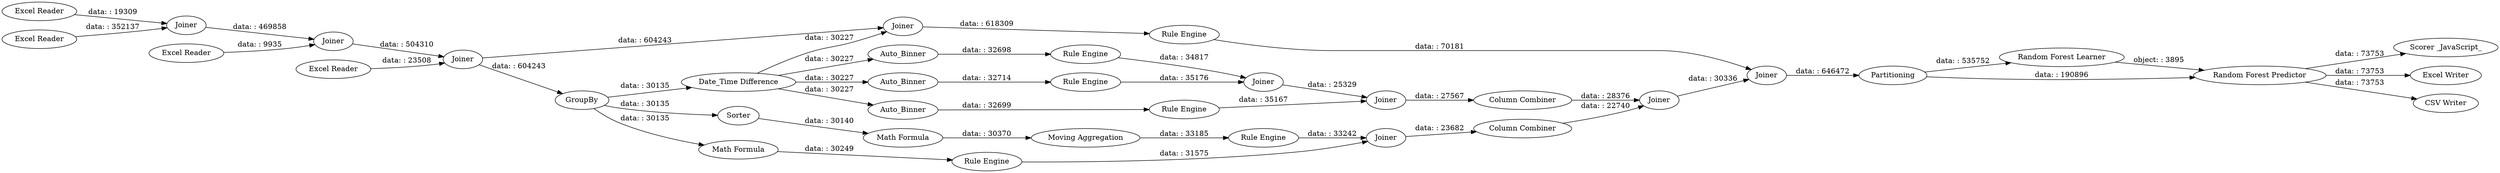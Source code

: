 digraph {
	"-4044962926952588216_8" [label=Joiner]
	"-4044962926952588216_110" [label="Rule Engine"]
	"-4044962926952588216_126" [label="Rule Engine"]
	"-4044962926952588216_135" [label=Joiner]
	"-4044962926952588216_137" [label="Random Forest Learner"]
	"-4044962926952588216_7" [label=Joiner]
	"-4044962926952588216_105" [label="Scorer _JavaScript_"]
	"-4044962926952588216_114" [label="Math Formula"]
	"-4044962926952588216_102" [label="Excel Writer"]
	"-4044962926952588216_121" [label="Rule Engine"]
	"-4044962926952588216_129" [label=Joiner]
	"-4044962926952588216_116" [label="Rule Engine"]
	"-4044962926952588216_133" [label=Joiner]
	"-4044962926952588216_132" [label="Column Combiner"]
	"-4044962926952588216_130" [label=Joiner]
	"-4044962926952588216_3" [label="Excel Reader"]
	"-4044962926952588216_120" [label=Joiner]
	"-4044962926952588216_134" [label=Joiner]
	"-4044962926952588216_107" [label=Sorter]
	"-4044962926952588216_2" [label="Excel Reader"]
	"-4044962926952588216_138" [label="Random Forest Predictor"]
	"-4044962926952588216_125" [label=Auto_Binner]
	"-4044962926952588216_9" [label=Partitioning]
	"-4044962926952588216_5" [label="Excel Reader"]
	"-4044962926952588216_122" [label="Date_Time Difference"]
	"-4044962926952588216_108" [label="Math Formula"]
	"-4044962926952588216_131" [label="Column Combiner"]
	"-4044962926952588216_106" [label=GroupBy]
	"-4044962926952588216_6" [label=Joiner]
	"-4044962926952588216_109" [label="Moving Aggregation"]
	"-4044962926952588216_124" [label=Auto_Binner]
	"-4044962926952588216_127" [label="Rule Engine"]
	"-4044962926952588216_101" [label="CSV Writer"]
	"-4044962926952588216_128" [label="Rule Engine"]
	"-4044962926952588216_123" [label=Auto_Binner]
	"-4044962926952588216_4" [label="Excel Reader"]
	"-4044962926952588216_122" -> "-4044962926952588216_123" [label="data: : 30227"]
	"-4044962926952588216_125" -> "-4044962926952588216_128" [label="data: : 32714"]
	"-4044962926952588216_123" -> "-4044962926952588216_126" [label="data: : 32699"]
	"-4044962926952588216_108" -> "-4044962926952588216_109" [label="data: : 30370"]
	"-4044962926952588216_138" -> "-4044962926952588216_101" [label="data: : 73753"]
	"-4044962926952588216_122" -> "-4044962926952588216_124" [label="data: : 30227"]
	"-4044962926952588216_135" -> "-4044962926952588216_9" [label="data: : 646472"]
	"-4044962926952588216_110" -> "-4044962926952588216_133" [label="data: : 33242"]
	"-4044962926952588216_9" -> "-4044962926952588216_137" [label="data: : 535752"]
	"-4044962926952588216_138" -> "-4044962926952588216_102" [label="data: : 73753"]
	"-4044962926952588216_7" -> "-4044962926952588216_8" [label="data: : 504310"]
	"-4044962926952588216_3" -> "-4044962926952588216_6" [label="data: : 19309"]
	"-4044962926952588216_127" -> "-4044962926952588216_129" [label="data: : 34817"]
	"-4044962926952588216_107" -> "-4044962926952588216_108" [label="data: : 30140"]
	"-4044962926952588216_129" -> "-4044962926952588216_130" [label="data: : 25329"]
	"-4044962926952588216_9" -> "-4044962926952588216_138" [label="data: : 190896"]
	"-4044962926952588216_124" -> "-4044962926952588216_127" [label="data: : 32698"]
	"-4044962926952588216_106" -> "-4044962926952588216_122" [label="data: : 30135"]
	"-4044962926952588216_138" -> "-4044962926952588216_105" [label="data: : 73753"]
	"-4044962926952588216_120" -> "-4044962926952588216_121" [label="data: : 618309"]
	"-4044962926952588216_4" -> "-4044962926952588216_7" [label="data: : 9935"]
	"-4044962926952588216_106" -> "-4044962926952588216_114" [label="data: : 30135"]
	"-4044962926952588216_5" -> "-4044962926952588216_8" [label="data: : 23508"]
	"-4044962926952588216_106" -> "-4044962926952588216_107" [label="data: : 30135"]
	"-4044962926952588216_8" -> "-4044962926952588216_120" [label="data: : 604243"]
	"-4044962926952588216_109" -> "-4044962926952588216_110" [label="data: : 33185"]
	"-4044962926952588216_114" -> "-4044962926952588216_116" [label="data: : 30249"]
	"-4044962926952588216_116" -> "-4044962926952588216_133" [label="data: : 31575"]
	"-4044962926952588216_133" -> "-4044962926952588216_132" [label="data: : 23682"]
	"-4044962926952588216_137" -> "-4044962926952588216_138" [label="object: : 3895"]
	"-4044962926952588216_122" -> "-4044962926952588216_120" [label="data: : 30227"]
	"-4044962926952588216_8" -> "-4044962926952588216_106" [label="data: : 604243"]
	"-4044962926952588216_122" -> "-4044962926952588216_125" [label="data: : 30227"]
	"-4044962926952588216_6" -> "-4044962926952588216_7" [label="data: : 469858"]
	"-4044962926952588216_121" -> "-4044962926952588216_135" [label="data: : 70181"]
	"-4044962926952588216_128" -> "-4044962926952588216_129" [label="data: : 35176"]
	"-4044962926952588216_126" -> "-4044962926952588216_130" [label="data: : 35167"]
	"-4044962926952588216_130" -> "-4044962926952588216_131" [label="data: : 27567"]
	"-4044962926952588216_132" -> "-4044962926952588216_134" [label="data: : 22740"]
	"-4044962926952588216_134" -> "-4044962926952588216_135" [label="data: : 30336"]
	"-4044962926952588216_131" -> "-4044962926952588216_134" [label="data: : 28376"]
	"-4044962926952588216_2" -> "-4044962926952588216_6" [label="data: : 352137"]
	rankdir=LR
}
